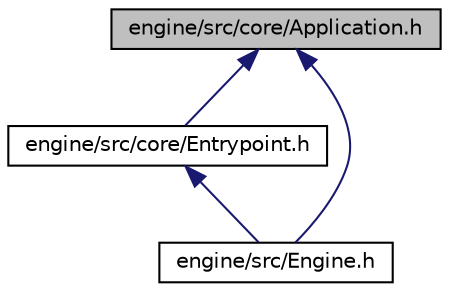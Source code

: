 digraph "engine/src/core/Application.h"
{
 // LATEX_PDF_SIZE
  edge [fontname="Helvetica",fontsize="10",labelfontname="Helvetica",labelfontsize="10"];
  node [fontname="Helvetica",fontsize="10",shape=record];
  Node1 [label="engine/src/core/Application.h",height=0.2,width=0.4,color="black", fillcolor="grey75", style="filled", fontcolor="black",tooltip="Contains the Application class definitions."];
  Node1 -> Node2 [dir="back",color="midnightblue",fontsize="10",style="solid",fontname="Helvetica"];
  Node2 [label="engine/src/core/Entrypoint.h",height=0.2,width=0.4,color="black", fillcolor="white", style="filled",URL="$Entrypoint_8h.html",tooltip="The entrypoint into the engine."];
  Node2 -> Node3 [dir="back",color="midnightblue",fontsize="10",style="solid",fontname="Helvetica"];
  Node3 [label="engine/src/Engine.h",height=0.2,width=0.4,color="black", fillcolor="white", style="filled",URL="$Engine_8h.html",tooltip="The entrypoint into the game engine source code."];
  Node1 -> Node3 [dir="back",color="midnightblue",fontsize="10",style="solid",fontname="Helvetica"];
}
